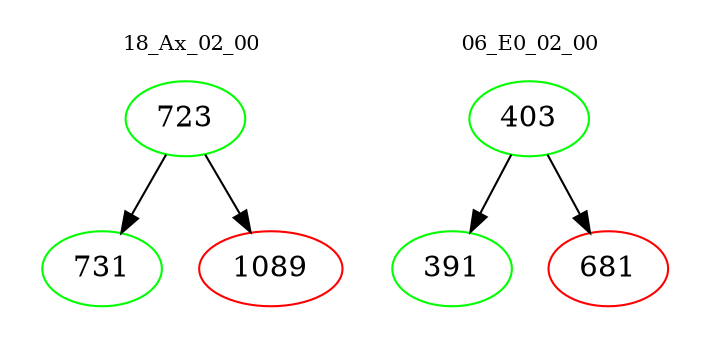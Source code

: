 digraph{
subgraph cluster_0 {
color = white
label = "18_Ax_02_00";
fontsize=10;
T0_723 [label="723", color="green"]
T0_723 -> T0_731 [color="black"]
T0_731 [label="731", color="green"]
T0_723 -> T0_1089 [color="black"]
T0_1089 [label="1089", color="red"]
}
subgraph cluster_1 {
color = white
label = "06_E0_02_00";
fontsize=10;
T1_403 [label="403", color="green"]
T1_403 -> T1_391 [color="black"]
T1_391 [label="391", color="green"]
T1_403 -> T1_681 [color="black"]
T1_681 [label="681", color="red"]
}
}
